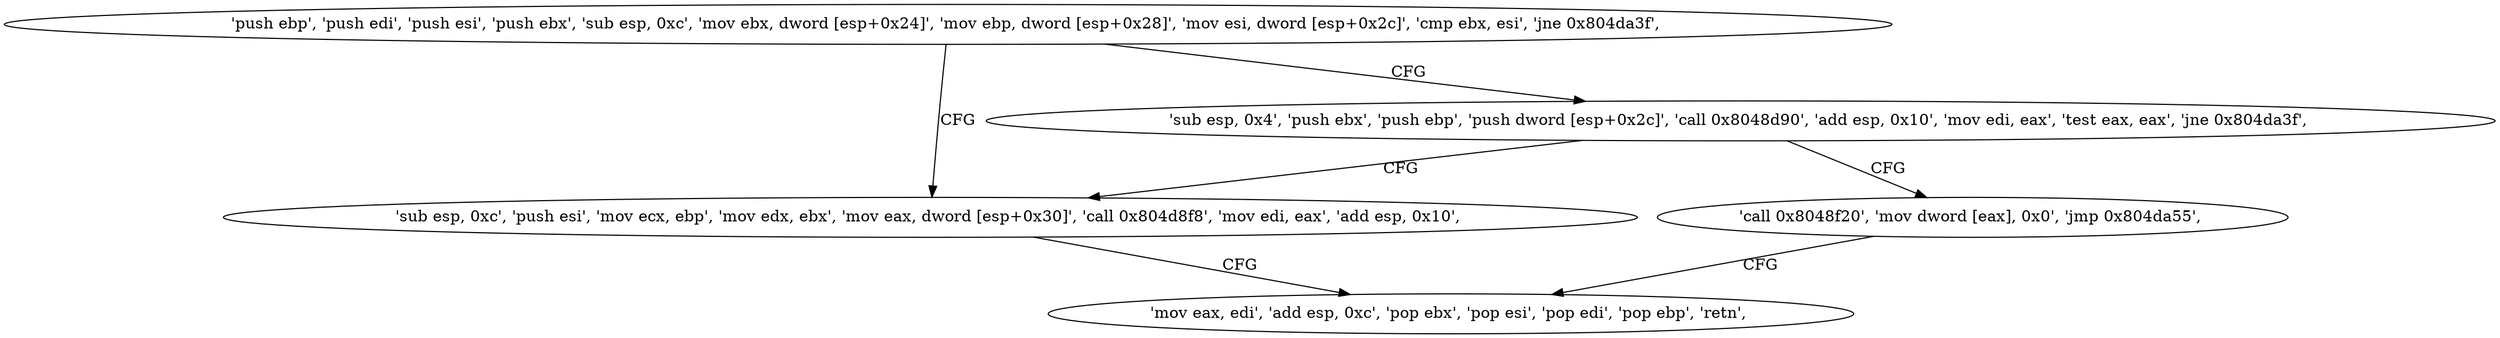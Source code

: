 digraph "func" {
"134535684" [label = "'push ebp', 'push edi', 'push esi', 'push ebx', 'sub esp, 0xc', 'mov ebx, dword [esp+0x24]', 'mov ebp, dword [esp+0x28]', 'mov esi, dword [esp+0x2c]', 'cmp ebx, esi', 'jne 0x804da3f', " ]
"134535743" [label = "'sub esp, 0xc', 'push esi', 'mov ecx, ebp', 'mov edx, ebx', 'mov eax, dword [esp+0x30]', 'call 0x804d8f8', 'mov edi, eax', 'add esp, 0x10', " ]
"134535707" [label = "'sub esp, 0x4', 'push ebx', 'push ebp', 'push dword [esp+0x2c]', 'call 0x8048d90', 'add esp, 0x10', 'mov edi, eax', 'test eax, eax', 'jne 0x804da3f', " ]
"134535765" [label = "'mov eax, edi', 'add esp, 0xc', 'pop ebx', 'pop esi', 'pop edi', 'pop ebp', 'retn', " ]
"134535730" [label = "'call 0x8048f20', 'mov dword [eax], 0x0', 'jmp 0x804da55', " ]
"134535684" -> "134535743" [ label = "CFG" ]
"134535684" -> "134535707" [ label = "CFG" ]
"134535743" -> "134535765" [ label = "CFG" ]
"134535707" -> "134535743" [ label = "CFG" ]
"134535707" -> "134535730" [ label = "CFG" ]
"134535730" -> "134535765" [ label = "CFG" ]
}
